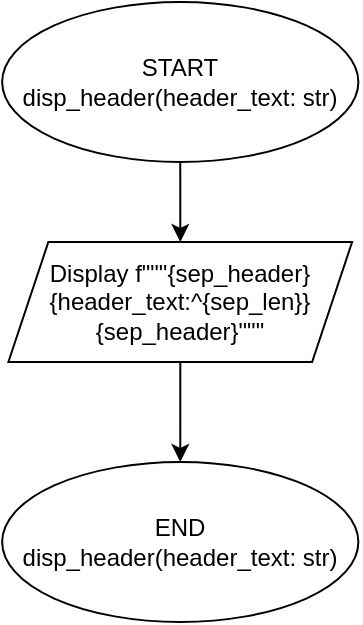 <mxfile version="20.7.4" type="github">
  <diagram id="PEcvKZte1JU6ZSeTWFiZ" name="Page-1">
    <mxGraphModel dx="1242" dy="573" grid="1" gridSize="10" guides="1" tooltips="1" connect="1" arrows="1" fold="1" page="1" pageScale="1" pageWidth="850" pageHeight="1100" math="0" shadow="0">
      <root>
        <mxCell id="0" />
        <mxCell id="1" parent="0" />
        <mxCell id="KS-y_-sg2TIVgeEcBtfp-3" value="" style="edgeStyle=orthogonalEdgeStyle;rounded=0;orthogonalLoop=1;jettySize=auto;html=1;" edge="1" parent="1" source="KS-y_-sg2TIVgeEcBtfp-1" target="KS-y_-sg2TIVgeEcBtfp-2">
          <mxGeometry relative="1" as="geometry" />
        </mxCell>
        <mxCell id="KS-y_-sg2TIVgeEcBtfp-1" value="START&lt;br&gt;disp_header(header_text: str)" style="ellipse;whiteSpace=wrap;html=1;rounded=0;" vertex="1" parent="1">
          <mxGeometry x="139.07" width="178.12" height="80" as="geometry" />
        </mxCell>
        <mxCell id="KS-y_-sg2TIVgeEcBtfp-5" value="" style="edgeStyle=orthogonalEdgeStyle;rounded=0;orthogonalLoop=1;jettySize=auto;html=1;" edge="1" parent="1" source="KS-y_-sg2TIVgeEcBtfp-2" target="KS-y_-sg2TIVgeEcBtfp-4">
          <mxGeometry relative="1" as="geometry" />
        </mxCell>
        <mxCell id="KS-y_-sg2TIVgeEcBtfp-2" value="Display&amp;nbsp;&lt;span style=&quot;background-color: initial;&quot;&gt;f&quot;&quot;&quot;{sep_header}&lt;/span&gt;&lt;div&gt;{header_text:^{sep_len}}&lt;/div&gt;&lt;div&gt;{sep_header}&quot;&quot;&quot;&lt;/div&gt;" style="shape=parallelogram;perimeter=parallelogramPerimeter;whiteSpace=wrap;html=1;fixedSize=1;" vertex="1" parent="1">
          <mxGeometry x="142.19" y="120" width="171.87" height="60" as="geometry" />
        </mxCell>
        <mxCell id="KS-y_-sg2TIVgeEcBtfp-4" value="END&lt;br&gt;disp_header(header_text: str)" style="ellipse;whiteSpace=wrap;html=1;rounded=0;" vertex="1" parent="1">
          <mxGeometry x="139.07" y="230" width="178.12" height="80" as="geometry" />
        </mxCell>
      </root>
    </mxGraphModel>
  </diagram>
</mxfile>
